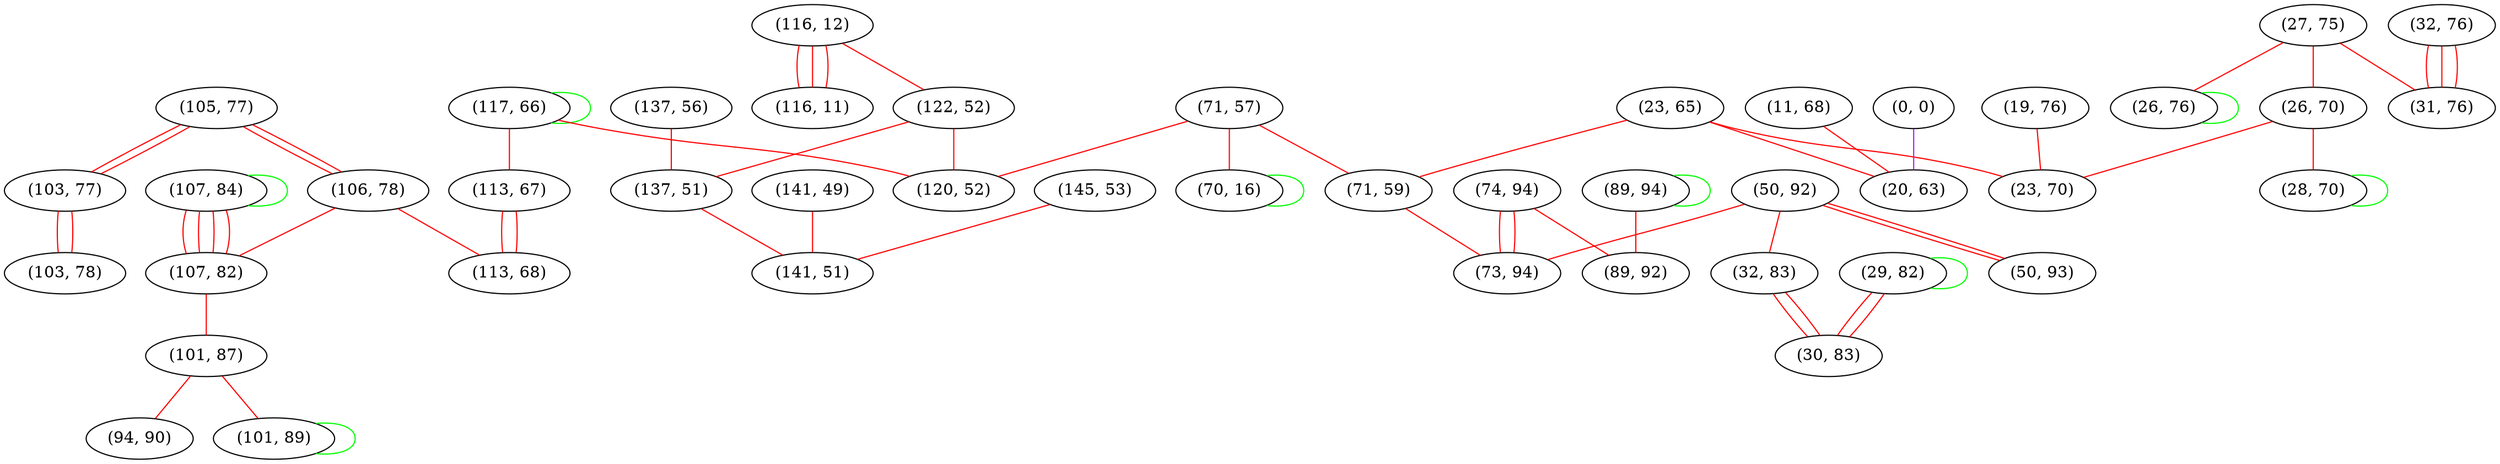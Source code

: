 graph "" {
"(105, 77)";
"(116, 12)";
"(11, 68)";
"(103, 77)";
"(106, 78)";
"(107, 84)";
"(23, 65)";
"(32, 76)";
"(107, 82)";
"(74, 94)";
"(89, 94)";
"(122, 52)";
"(117, 66)";
"(71, 57)";
"(141, 49)";
"(113, 67)";
"(19, 76)";
"(50, 92)";
"(101, 87)";
"(70, 16)";
"(0, 0)";
"(32, 83)";
"(116, 11)";
"(145, 53)";
"(50, 93)";
"(27, 75)";
"(94, 90)";
"(137, 56)";
"(26, 70)";
"(89, 92)";
"(120, 52)";
"(103, 78)";
"(29, 82)";
"(101, 89)";
"(71, 59)";
"(20, 63)";
"(137, 51)";
"(28, 70)";
"(31, 76)";
"(73, 94)";
"(141, 51)";
"(30, 83)";
"(23, 70)";
"(26, 76)";
"(113, 68)";
"(105, 77)" -- "(103, 77)"  [color=red, key=0, weight=1];
"(105, 77)" -- "(103, 77)"  [color=red, key=1, weight=1];
"(105, 77)" -- "(106, 78)"  [color=red, key=0, weight=1];
"(105, 77)" -- "(106, 78)"  [color=red, key=1, weight=1];
"(116, 12)" -- "(122, 52)"  [color=red, key=0, weight=1];
"(116, 12)" -- "(116, 11)"  [color=red, key=0, weight=1];
"(116, 12)" -- "(116, 11)"  [color=red, key=1, weight=1];
"(116, 12)" -- "(116, 11)"  [color=red, key=2, weight=1];
"(11, 68)" -- "(20, 63)"  [color=red, key=0, weight=1];
"(103, 77)" -- "(103, 78)"  [color=red, key=0, weight=1];
"(103, 77)" -- "(103, 78)"  [color=red, key=1, weight=1];
"(106, 78)" -- "(107, 82)"  [color=red, key=0, weight=1];
"(106, 78)" -- "(113, 68)"  [color=red, key=0, weight=1];
"(107, 84)" -- "(107, 82)"  [color=red, key=0, weight=1];
"(107, 84)" -- "(107, 82)"  [color=red, key=1, weight=1];
"(107, 84)" -- "(107, 82)"  [color=red, key=2, weight=1];
"(107, 84)" -- "(107, 82)"  [color=red, key=3, weight=1];
"(107, 84)" -- "(107, 84)"  [color=green, key=0, weight=2];
"(23, 65)" -- "(71, 59)"  [color=red, key=0, weight=1];
"(23, 65)" -- "(20, 63)"  [color=red, key=0, weight=1];
"(23, 65)" -- "(23, 70)"  [color=red, key=0, weight=1];
"(32, 76)" -- "(31, 76)"  [color=red, key=0, weight=1];
"(32, 76)" -- "(31, 76)"  [color=red, key=1, weight=1];
"(32, 76)" -- "(31, 76)"  [color=red, key=2, weight=1];
"(107, 82)" -- "(101, 87)"  [color=red, key=0, weight=1];
"(74, 94)" -- "(73, 94)"  [color=red, key=0, weight=1];
"(74, 94)" -- "(73, 94)"  [color=red, key=1, weight=1];
"(74, 94)" -- "(89, 92)"  [color=red, key=0, weight=1];
"(89, 94)" -- "(89, 94)"  [color=green, key=0, weight=2];
"(89, 94)" -- "(89, 92)"  [color=red, key=0, weight=1];
"(122, 52)" -- "(137, 51)"  [color=red, key=0, weight=1];
"(122, 52)" -- "(120, 52)"  [color=red, key=0, weight=1];
"(117, 66)" -- "(113, 67)"  [color=red, key=0, weight=1];
"(117, 66)" -- "(117, 66)"  [color=green, key=0, weight=2];
"(117, 66)" -- "(120, 52)"  [color=red, key=0, weight=1];
"(71, 57)" -- "(71, 59)"  [color=red, key=0, weight=1];
"(71, 57)" -- "(70, 16)"  [color=red, key=0, weight=1];
"(71, 57)" -- "(120, 52)"  [color=red, key=0, weight=1];
"(141, 49)" -- "(141, 51)"  [color=red, key=0, weight=1];
"(113, 67)" -- "(113, 68)"  [color=red, key=0, weight=1];
"(113, 67)" -- "(113, 68)"  [color=red, key=1, weight=1];
"(19, 76)" -- "(23, 70)"  [color=red, key=0, weight=1];
"(50, 92)" -- "(50, 93)"  [color=red, key=0, weight=1];
"(50, 92)" -- "(50, 93)"  [color=red, key=1, weight=1];
"(50, 92)" -- "(73, 94)"  [color=red, key=0, weight=1];
"(50, 92)" -- "(32, 83)"  [color=red, key=0, weight=1];
"(101, 87)" -- "(101, 89)"  [color=red, key=0, weight=1];
"(101, 87)" -- "(94, 90)"  [color=red, key=0, weight=1];
"(70, 16)" -- "(70, 16)"  [color=green, key=0, weight=2];
"(0, 0)" -- "(20, 63)"  [color=purple, key=0, weight=4];
"(32, 83)" -- "(30, 83)"  [color=red, key=0, weight=1];
"(32, 83)" -- "(30, 83)"  [color=red, key=1, weight=1];
"(145, 53)" -- "(141, 51)"  [color=red, key=0, weight=1];
"(27, 75)" -- "(31, 76)"  [color=red, key=0, weight=1];
"(27, 75)" -- "(26, 70)"  [color=red, key=0, weight=1];
"(27, 75)" -- "(26, 76)"  [color=red, key=0, weight=1];
"(137, 56)" -- "(137, 51)"  [color=red, key=0, weight=1];
"(26, 70)" -- "(23, 70)"  [color=red, key=0, weight=1];
"(26, 70)" -- "(28, 70)"  [color=red, key=0, weight=1];
"(29, 82)" -- "(30, 83)"  [color=red, key=0, weight=1];
"(29, 82)" -- "(30, 83)"  [color=red, key=1, weight=1];
"(29, 82)" -- "(29, 82)"  [color=green, key=0, weight=2];
"(101, 89)" -- "(101, 89)"  [color=green, key=0, weight=2];
"(71, 59)" -- "(73, 94)"  [color=red, key=0, weight=1];
"(137, 51)" -- "(141, 51)"  [color=red, key=0, weight=1];
"(28, 70)" -- "(28, 70)"  [color=green, key=0, weight=2];
"(26, 76)" -- "(26, 76)"  [color=green, key=0, weight=2];
}
